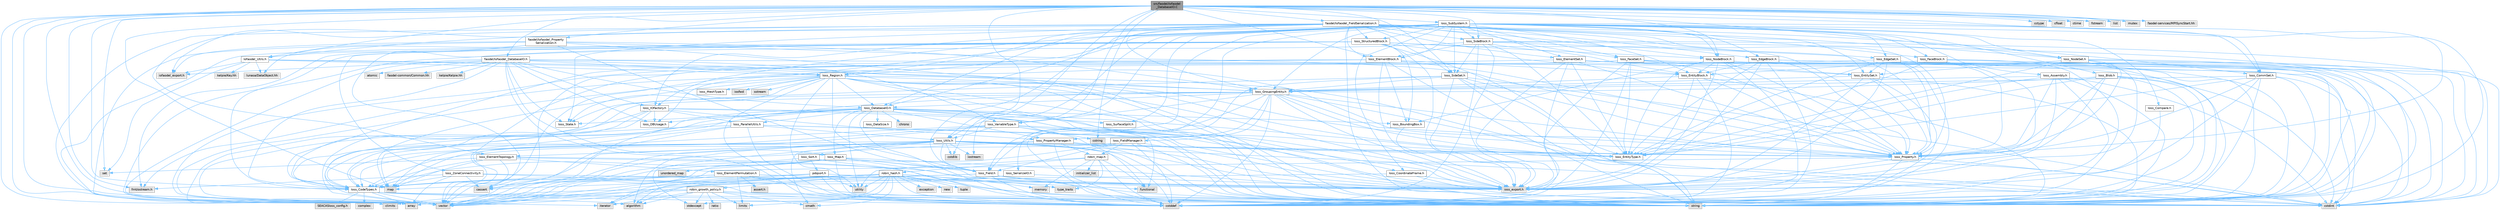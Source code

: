 digraph "src/faodel/Iofaodel_DatabaseIO.C"
{
 // INTERACTIVE_SVG=YES
 // LATEX_PDF_SIZE
  bgcolor="transparent";
  edge [fontname=Helvetica,fontsize=10,labelfontname=Helvetica,labelfontsize=10];
  node [fontname=Helvetica,fontsize=10,shape=box,height=0.2,width=0.4];
  Node1 [id="Node000001",label="src/faodel/Iofaodel\l_DatabaseIO.C",height=0.2,width=0.4,color="gray40", fillcolor="grey60", style="filled", fontcolor="black",tooltip=" "];
  Node1 -> Node2 [id="edge1_Node000001_Node000002",color="steelblue1",style="solid",tooltip=" "];
  Node2 [id="Node000002",label="faodel/Iofaodel_DatabaseIO.h",height=0.2,width=0.4,color="grey40", fillcolor="white", style="filled",URL="$Iofaodel__DatabaseIO_8h.html",tooltip=" "];
  Node2 -> Node3 [id="edge2_Node000002_Node000003",color="steelblue1",style="solid",tooltip=" "];
  Node3 [id="Node000003",label="iofaodel_export.h",height=0.2,width=0.4,color="grey60", fillcolor="#E0E0E0", style="filled",tooltip=" "];
  Node2 -> Node4 [id="edge3_Node000002_Node000004",color="steelblue1",style="solid",tooltip=" "];
  Node4 [id="Node000004",label="Ioss_CodeTypes.h",height=0.2,width=0.4,color="grey40", fillcolor="white", style="filled",URL="$Ioss__CodeTypes_8h.html",tooltip=" "];
  Node4 -> Node5 [id="edge4_Node000004_Node000005",color="steelblue1",style="solid",tooltip=" "];
  Node5 [id="Node000005",label="array",height=0.2,width=0.4,color="grey60", fillcolor="#E0E0E0", style="filled",tooltip=" "];
  Node4 -> Node6 [id="edge5_Node000004_Node000006",color="steelblue1",style="solid",tooltip=" "];
  Node6 [id="Node000006",label="cstddef",height=0.2,width=0.4,color="grey60", fillcolor="#E0E0E0", style="filled",tooltip=" "];
  Node4 -> Node7 [id="edge6_Node000004_Node000007",color="steelblue1",style="solid",tooltip=" "];
  Node7 [id="Node000007",label="cstdint",height=0.2,width=0.4,color="grey60", fillcolor="#E0E0E0", style="filled",tooltip=" "];
  Node4 -> Node8 [id="edge7_Node000004_Node000008",color="steelblue1",style="solid",tooltip=" "];
  Node8 [id="Node000008",label="string",height=0.2,width=0.4,color="grey60", fillcolor="#E0E0E0", style="filled",tooltip=" "];
  Node4 -> Node9 [id="edge8_Node000004_Node000009",color="steelblue1",style="solid",tooltip=" "];
  Node9 [id="Node000009",label="vector",height=0.2,width=0.4,color="grey60", fillcolor="#E0E0E0", style="filled",tooltip=" "];
  Node4 -> Node10 [id="edge9_Node000004_Node000010",color="steelblue1",style="solid",tooltip=" "];
  Node10 [id="Node000010",label="SEACASIoss_config.h",height=0.2,width=0.4,color="grey60", fillcolor="#E0E0E0", style="filled",tooltip=" "];
  Node4 -> Node11 [id="edge10_Node000004_Node000011",color="steelblue1",style="solid",tooltip=" "];
  Node11 [id="Node000011",label="complex",height=0.2,width=0.4,color="grey60", fillcolor="#E0E0E0", style="filled",tooltip=" "];
  Node2 -> Node12 [id="edge11_Node000002_Node000012",color="steelblue1",style="solid",tooltip=" "];
  Node12 [id="Node000012",label="Ioss_DBUsage.h",height=0.2,width=0.4,color="grey40", fillcolor="white", style="filled",URL="$Ioss__DBUsage_8h.html",tooltip=" "];
  Node2 -> Node13 [id="edge12_Node000002_Node000013",color="steelblue1",style="solid",tooltip=" "];
  Node13 [id="Node000013",label="Ioss_DatabaseIO.h",height=0.2,width=0.4,color="grey40", fillcolor="white", style="filled",URL="$Ioss__DatabaseIO_8h.html",tooltip=" "];
  Node13 -> Node14 [id="edge13_Node000013_Node000014",color="steelblue1",style="solid",tooltip=" "];
  Node14 [id="Node000014",label="ioss_export.h",height=0.2,width=0.4,color="grey60", fillcolor="#E0E0E0", style="filled",tooltip=" "];
  Node13 -> Node15 [id="edge14_Node000013_Node000015",color="steelblue1",style="solid",tooltip=" "];
  Node15 [id="Node000015",label="Ioss_BoundingBox.h",height=0.2,width=0.4,color="grey40", fillcolor="white", style="filled",URL="$Ioss__BoundingBox_8h.html",tooltip=" "];
  Node15 -> Node14 [id="edge15_Node000015_Node000014",color="steelblue1",style="solid",tooltip=" "];
  Node13 -> Node4 [id="edge16_Node000013_Node000004",color="steelblue1",style="solid",tooltip=" "];
  Node13 -> Node12 [id="edge17_Node000013_Node000012",color="steelblue1",style="solid",tooltip=" "];
  Node13 -> Node16 [id="edge18_Node000013_Node000016",color="steelblue1",style="solid",tooltip=" "];
  Node16 [id="Node000016",label="Ioss_DataSize.h",height=0.2,width=0.4,color="grey40", fillcolor="white", style="filled",URL="$Ioss__DataSize_8h.html",tooltip=" "];
  Node13 -> Node17 [id="edge19_Node000013_Node000017",color="steelblue1",style="solid",tooltip=" "];
  Node17 [id="Node000017",label="Ioss_EntityType.h",height=0.2,width=0.4,color="grey40", fillcolor="white", style="filled",URL="$Ioss__EntityType_8h.html",tooltip=" "];
  Node13 -> Node18 [id="edge20_Node000013_Node000018",color="steelblue1",style="solid",tooltip=" "];
  Node18 [id="Node000018",label="Ioss_Map.h",height=0.2,width=0.4,color="grey40", fillcolor="white", style="filled",URL="$Ioss__Map_8h.html",tooltip=" "];
  Node18 -> Node14 [id="edge21_Node000018_Node000014",color="steelblue1",style="solid",tooltip=" "];
  Node18 -> Node4 [id="edge22_Node000018_Node000004",color="steelblue1",style="solid",tooltip=" "];
  Node18 -> Node19 [id="edge23_Node000018_Node000019",color="steelblue1",style="solid",tooltip=" "];
  Node19 [id="Node000019",label="Ioss_Field.h",height=0.2,width=0.4,color="grey40", fillcolor="white", style="filled",URL="$Ioss__Field_8h.html",tooltip=" "];
  Node19 -> Node14 [id="edge24_Node000019_Node000014",color="steelblue1",style="solid",tooltip=" "];
  Node19 -> Node4 [id="edge25_Node000019_Node000004",color="steelblue1",style="solid",tooltip=" "];
  Node19 -> Node6 [id="edge26_Node000019_Node000006",color="steelblue1",style="solid",tooltip=" "];
  Node19 -> Node8 [id="edge27_Node000019_Node000008",color="steelblue1",style="solid",tooltip=" "];
  Node19 -> Node9 [id="edge28_Node000019_Node000009",color="steelblue1",style="solid",tooltip=" "];
  Node18 -> Node6 [id="edge29_Node000018_Node000006",color="steelblue1",style="solid",tooltip=" "];
  Node18 -> Node7 [id="edge30_Node000018_Node000007",color="steelblue1",style="solid",tooltip=" "];
  Node18 -> Node8 [id="edge31_Node000018_Node000008",color="steelblue1",style="solid",tooltip=" "];
  Node18 -> Node9 [id="edge32_Node000018_Node000009",color="steelblue1",style="solid",tooltip=" "];
  Node18 -> Node20 [id="edge33_Node000018_Node000020",color="steelblue1",style="solid",tooltip=" "];
  Node20 [id="Node000020",label="unordered_map",height=0.2,width=0.4,color="grey60", fillcolor="#E0E0E0", style="filled",tooltip=" "];
  Node13 -> Node21 [id="edge34_Node000013_Node000021",color="steelblue1",style="solid",tooltip=" "];
  Node21 [id="Node000021",label="Ioss_ParallelUtils.h",height=0.2,width=0.4,color="grey40", fillcolor="white", style="filled",URL="$Ioss__ParallelUtils_8h.html",tooltip=" "];
  Node21 -> Node14 [id="edge35_Node000021_Node000014",color="steelblue1",style="solid",tooltip=" "];
  Node21 -> Node4 [id="edge36_Node000021_Node000004",color="steelblue1",style="solid",tooltip=" "];
  Node21 -> Node22 [id="edge37_Node000021_Node000022",color="steelblue1",style="solid",tooltip=" "];
  Node22 [id="Node000022",label="Ioss_Utils.h",height=0.2,width=0.4,color="grey40", fillcolor="white", style="filled",URL="$Ioss__Utils_8h.html",tooltip=" "];
  Node22 -> Node14 [id="edge38_Node000022_Node000014",color="steelblue1",style="solid",tooltip=" "];
  Node22 -> Node4 [id="edge39_Node000022_Node000004",color="steelblue1",style="solid",tooltip=" "];
  Node22 -> Node23 [id="edge40_Node000022_Node000023",color="steelblue1",style="solid",tooltip=" "];
  Node23 [id="Node000023",label="Ioss_ElementTopology.h",height=0.2,width=0.4,color="grey40", fillcolor="white", style="filled",URL="$Ioss__ElementTopology_8h.html",tooltip=" "];
  Node23 -> Node14 [id="edge41_Node000023_Node000014",color="steelblue1",style="solid",tooltip=" "];
  Node23 -> Node4 [id="edge42_Node000023_Node000004",color="steelblue1",style="solid",tooltip=" "];
  Node23 -> Node24 [id="edge43_Node000023_Node000024",color="steelblue1",style="solid",tooltip=" "];
  Node24 [id="Node000024",label="Ioss_ElementPermutation.h",height=0.2,width=0.4,color="grey40", fillcolor="white", style="filled",URL="$Ioss__ElementPermutation_8h.html",tooltip=" "];
  Node24 -> Node14 [id="edge44_Node000024_Node000014",color="steelblue1",style="solid",tooltip=" "];
  Node24 -> Node4 [id="edge45_Node000024_Node000004",color="steelblue1",style="solid",tooltip=" "];
  Node24 -> Node25 [id="edge46_Node000024_Node000025",color="steelblue1",style="solid",tooltip=" "];
  Node25 [id="Node000025",label="assert.h",height=0.2,width=0.4,color="grey60", fillcolor="#E0E0E0", style="filled",tooltip=" "];
  Node24 -> Node26 [id="edge47_Node000024_Node000026",color="steelblue1",style="solid",tooltip=" "];
  Node26 [id="Node000026",label="limits",height=0.2,width=0.4,color="grey60", fillcolor="#E0E0E0", style="filled",tooltip=" "];
  Node24 -> Node27 [id="edge48_Node000024_Node000027",color="steelblue1",style="solid",tooltip=" "];
  Node27 [id="Node000027",label="map",height=0.2,width=0.4,color="grey60", fillcolor="#E0E0E0", style="filled",tooltip=" "];
  Node24 -> Node8 [id="edge49_Node000024_Node000008",color="steelblue1",style="solid",tooltip=" "];
  Node24 -> Node9 [id="edge50_Node000024_Node000009",color="steelblue1",style="solid",tooltip=" "];
  Node23 -> Node27 [id="edge51_Node000023_Node000027",color="steelblue1",style="solid",tooltip=" "];
  Node23 -> Node28 [id="edge52_Node000023_Node000028",color="steelblue1",style="solid",tooltip=" "];
  Node28 [id="Node000028",label="set",height=0.2,width=0.4,color="grey60", fillcolor="#E0E0E0", style="filled",tooltip=" "];
  Node23 -> Node8 [id="edge53_Node000023_Node000008",color="steelblue1",style="solid",tooltip=" "];
  Node23 -> Node9 [id="edge54_Node000023_Node000009",color="steelblue1",style="solid",tooltip=" "];
  Node22 -> Node17 [id="edge55_Node000022_Node000017",color="steelblue1",style="solid",tooltip=" "];
  Node22 -> Node19 [id="edge56_Node000022_Node000019",color="steelblue1",style="solid",tooltip=" "];
  Node22 -> Node29 [id="edge57_Node000022_Node000029",color="steelblue1",style="solid",tooltip=" "];
  Node29 [id="Node000029",label="Ioss_Property.h",height=0.2,width=0.4,color="grey40", fillcolor="white", style="filled",URL="$Ioss__Property_8h.html",tooltip=" "];
  Node29 -> Node14 [id="edge58_Node000029_Node000014",color="steelblue1",style="solid",tooltip=" "];
  Node29 -> Node7 [id="edge59_Node000029_Node000007",color="steelblue1",style="solid",tooltip=" "];
  Node29 -> Node8 [id="edge60_Node000029_Node000008",color="steelblue1",style="solid",tooltip=" "];
  Node29 -> Node9 [id="edge61_Node000029_Node000009",color="steelblue1",style="solid",tooltip=" "];
  Node22 -> Node30 [id="edge62_Node000022_Node000030",color="steelblue1",style="solid",tooltip=" "];
  Node30 [id="Node000030",label="Ioss_Sort.h",height=0.2,width=0.4,color="grey40", fillcolor="white", style="filled",URL="$Ioss__Sort_8h.html",tooltip=" "];
  Node30 -> Node31 [id="edge63_Node000030_Node000031",color="steelblue1",style="solid",tooltip=" "];
  Node31 [id="Node000031",label="pdqsort.h",height=0.2,width=0.4,color="grey40", fillcolor="white", style="filled",URL="$pdqsort_8h.html",tooltip=" "];
  Node31 -> Node32 [id="edge64_Node000031_Node000032",color="steelblue1",style="solid",tooltip=" "];
  Node32 [id="Node000032",label="algorithm",height=0.2,width=0.4,color="grey60", fillcolor="#E0E0E0", style="filled",tooltip=" "];
  Node31 -> Node6 [id="edge65_Node000031_Node000006",color="steelblue1",style="solid",tooltip=" "];
  Node31 -> Node33 [id="edge66_Node000031_Node000033",color="steelblue1",style="solid",tooltip=" "];
  Node33 [id="Node000033",label="functional",height=0.2,width=0.4,color="grey60", fillcolor="#E0E0E0", style="filled",tooltip=" "];
  Node31 -> Node34 [id="edge67_Node000031_Node000034",color="steelblue1",style="solid",tooltip=" "];
  Node34 [id="Node000034",label="iterator",height=0.2,width=0.4,color="grey60", fillcolor="#E0E0E0", style="filled",tooltip=" "];
  Node31 -> Node35 [id="edge68_Node000031_Node000035",color="steelblue1",style="solid",tooltip=" "];
  Node35 [id="Node000035",label="utility",height=0.2,width=0.4,color="grey60", fillcolor="#E0E0E0", style="filled",tooltip=" "];
  Node30 -> Node6 [id="edge69_Node000030_Node000006",color="steelblue1",style="solid",tooltip=" "];
  Node30 -> Node9 [id="edge70_Node000030_Node000009",color="steelblue1",style="solid",tooltip=" "];
  Node22 -> Node32 [id="edge71_Node000022_Node000032",color="steelblue1",style="solid",tooltip=" "];
  Node22 -> Node36 [id="edge72_Node000022_Node000036",color="steelblue1",style="solid",tooltip=" "];
  Node36 [id="Node000036",label="cassert",height=0.2,width=0.4,color="grey60", fillcolor="#E0E0E0", style="filled",tooltip=" "];
  Node22 -> Node37 [id="edge73_Node000022_Node000037",color="steelblue1",style="solid",tooltip=" "];
  Node37 [id="Node000037",label="cmath",height=0.2,width=0.4,color="grey60", fillcolor="#E0E0E0", style="filled",tooltip=" "];
  Node22 -> Node6 [id="edge74_Node000022_Node000006",color="steelblue1",style="solid",tooltip=" "];
  Node22 -> Node7 [id="edge75_Node000022_Node000007",color="steelblue1",style="solid",tooltip=" "];
  Node22 -> Node38 [id="edge76_Node000022_Node000038",color="steelblue1",style="solid",tooltip=" "];
  Node38 [id="Node000038",label="cstdlib",height=0.2,width=0.4,color="grey60", fillcolor="#E0E0E0", style="filled",tooltip=" "];
  Node22 -> Node39 [id="edge77_Node000022_Node000039",color="steelblue1",style="solid",tooltip=" "];
  Node39 [id="Node000039",label="iostream",height=0.2,width=0.4,color="grey60", fillcolor="#E0E0E0", style="filled",tooltip=" "];
  Node22 -> Node40 [id="edge78_Node000022_Node000040",color="steelblue1",style="solid",tooltip=" "];
  Node40 [id="Node000040",label="stdexcept",height=0.2,width=0.4,color="grey60", fillcolor="#E0E0E0", style="filled",tooltip=" "];
  Node22 -> Node8 [id="edge79_Node000022_Node000008",color="steelblue1",style="solid",tooltip=" "];
  Node22 -> Node9 [id="edge80_Node000022_Node000009",color="steelblue1",style="solid",tooltip=" "];
  Node21 -> Node36 [id="edge81_Node000021_Node000036",color="steelblue1",style="solid",tooltip=" "];
  Node21 -> Node6 [id="edge82_Node000021_Node000006",color="steelblue1",style="solid",tooltip=" "];
  Node21 -> Node8 [id="edge83_Node000021_Node000008",color="steelblue1",style="solid",tooltip=" "];
  Node21 -> Node9 [id="edge84_Node000021_Node000009",color="steelblue1",style="solid",tooltip=" "];
  Node13 -> Node41 [id="edge85_Node000013_Node000041",color="steelblue1",style="solid",tooltip=" "];
  Node41 [id="Node000041",label="Ioss_PropertyManager.h",height=0.2,width=0.4,color="grey40", fillcolor="white", style="filled",URL="$Ioss__PropertyManager_8h.html",tooltip=" "];
  Node41 -> Node14 [id="edge86_Node000041_Node000014",color="steelblue1",style="solid",tooltip=" "];
  Node41 -> Node4 [id="edge87_Node000041_Node000004",color="steelblue1",style="solid",tooltip=" "];
  Node41 -> Node29 [id="edge88_Node000041_Node000029",color="steelblue1",style="solid",tooltip=" "];
  Node41 -> Node6 [id="edge89_Node000041_Node000006",color="steelblue1",style="solid",tooltip=" "];
  Node41 -> Node8 [id="edge90_Node000041_Node000008",color="steelblue1",style="solid",tooltip=" "];
  Node41 -> Node9 [id="edge91_Node000041_Node000009",color="steelblue1",style="solid",tooltip=" "];
  Node41 -> Node42 [id="edge92_Node000041_Node000042",color="steelblue1",style="solid",tooltip=" "];
  Node42 [id="Node000042",label="robin_map.h",height=0.2,width=0.4,color="grey40", fillcolor="white", style="filled",URL="$robin__map_8h.html",tooltip=" "];
  Node42 -> Node6 [id="edge93_Node000042_Node000006",color="steelblue1",style="solid",tooltip=" "];
  Node42 -> Node33 [id="edge94_Node000042_Node000033",color="steelblue1",style="solid",tooltip=" "];
  Node42 -> Node43 [id="edge95_Node000042_Node000043",color="steelblue1",style="solid",tooltip=" "];
  Node43 [id="Node000043",label="initializer_list",height=0.2,width=0.4,color="grey60", fillcolor="#E0E0E0", style="filled",tooltip=" "];
  Node42 -> Node44 [id="edge96_Node000042_Node000044",color="steelblue1",style="solid",tooltip=" "];
  Node44 [id="Node000044",label="memory",height=0.2,width=0.4,color="grey60", fillcolor="#E0E0E0", style="filled",tooltip=" "];
  Node42 -> Node45 [id="edge97_Node000042_Node000045",color="steelblue1",style="solid",tooltip=" "];
  Node45 [id="Node000045",label="type_traits",height=0.2,width=0.4,color="grey60", fillcolor="#E0E0E0", style="filled",tooltip=" "];
  Node42 -> Node35 [id="edge98_Node000042_Node000035",color="steelblue1",style="solid",tooltip=" "];
  Node42 -> Node46 [id="edge99_Node000042_Node000046",color="steelblue1",style="solid",tooltip=" "];
  Node46 [id="Node000046",label="robin_hash.h",height=0.2,width=0.4,color="grey40", fillcolor="white", style="filled",URL="$robin__hash_8h.html",tooltip=" "];
  Node46 -> Node32 [id="edge100_Node000046_Node000032",color="steelblue1",style="solid",tooltip=" "];
  Node46 -> Node36 [id="edge101_Node000046_Node000036",color="steelblue1",style="solid",tooltip=" "];
  Node46 -> Node37 [id="edge102_Node000046_Node000037",color="steelblue1",style="solid",tooltip=" "];
  Node46 -> Node6 [id="edge103_Node000046_Node000006",color="steelblue1",style="solid",tooltip=" "];
  Node46 -> Node7 [id="edge104_Node000046_Node000007",color="steelblue1",style="solid",tooltip=" "];
  Node46 -> Node47 [id="edge105_Node000046_Node000047",color="steelblue1",style="solid",tooltip=" "];
  Node47 [id="Node000047",label="exception",height=0.2,width=0.4,color="grey60", fillcolor="#E0E0E0", style="filled",tooltip=" "];
  Node46 -> Node34 [id="edge106_Node000046_Node000034",color="steelblue1",style="solid",tooltip=" "];
  Node46 -> Node26 [id="edge107_Node000046_Node000026",color="steelblue1",style="solid",tooltip=" "];
  Node46 -> Node44 [id="edge108_Node000046_Node000044",color="steelblue1",style="solid",tooltip=" "];
  Node46 -> Node48 [id="edge109_Node000046_Node000048",color="steelblue1",style="solid",tooltip=" "];
  Node48 [id="Node000048",label="new",height=0.2,width=0.4,color="grey60", fillcolor="#E0E0E0", style="filled",tooltip=" "];
  Node46 -> Node40 [id="edge110_Node000046_Node000040",color="steelblue1",style="solid",tooltip=" "];
  Node46 -> Node49 [id="edge111_Node000046_Node000049",color="steelblue1",style="solid",tooltip=" "];
  Node49 [id="Node000049",label="tuple",height=0.2,width=0.4,color="grey60", fillcolor="#E0E0E0", style="filled",tooltip=" "];
  Node46 -> Node45 [id="edge112_Node000046_Node000045",color="steelblue1",style="solid",tooltip=" "];
  Node46 -> Node35 [id="edge113_Node000046_Node000035",color="steelblue1",style="solid",tooltip=" "];
  Node46 -> Node9 [id="edge114_Node000046_Node000009",color="steelblue1",style="solid",tooltip=" "];
  Node46 -> Node50 [id="edge115_Node000046_Node000050",color="steelblue1",style="solid",tooltip=" "];
  Node50 [id="Node000050",label="robin_growth_policy.h",height=0.2,width=0.4,color="grey40", fillcolor="white", style="filled",URL="$robin__growth__policy_8h.html",tooltip=" "];
  Node50 -> Node32 [id="edge116_Node000050_Node000032",color="steelblue1",style="solid",tooltip=" "];
  Node50 -> Node5 [id="edge117_Node000050_Node000005",color="steelblue1",style="solid",tooltip=" "];
  Node50 -> Node51 [id="edge118_Node000050_Node000051",color="steelblue1",style="solid",tooltip=" "];
  Node51 [id="Node000051",label="climits",height=0.2,width=0.4,color="grey60", fillcolor="#E0E0E0", style="filled",tooltip=" "];
  Node50 -> Node37 [id="edge119_Node000050_Node000037",color="steelblue1",style="solid",tooltip=" "];
  Node50 -> Node6 [id="edge120_Node000050_Node000006",color="steelblue1",style="solid",tooltip=" "];
  Node50 -> Node7 [id="edge121_Node000050_Node000007",color="steelblue1",style="solid",tooltip=" "];
  Node50 -> Node34 [id="edge122_Node000050_Node000034",color="steelblue1",style="solid",tooltip=" "];
  Node50 -> Node26 [id="edge123_Node000050_Node000026",color="steelblue1",style="solid",tooltip=" "];
  Node50 -> Node52 [id="edge124_Node000050_Node000052",color="steelblue1",style="solid",tooltip=" "];
  Node52 [id="Node000052",label="ratio",height=0.2,width=0.4,color="grey60", fillcolor="#E0E0E0", style="filled",tooltip=" "];
  Node50 -> Node40 [id="edge125_Node000050_Node000040",color="steelblue1",style="solid",tooltip=" "];
  Node13 -> Node53 [id="edge126_Node000013_Node000053",color="steelblue1",style="solid",tooltip=" "];
  Node53 [id="Node000053",label="Ioss_State.h",height=0.2,width=0.4,color="grey40", fillcolor="white", style="filled",URL="$Ioss__State_8h.html",tooltip=" "];
  Node13 -> Node54 [id="edge127_Node000013_Node000054",color="steelblue1",style="solid",tooltip=" "];
  Node54 [id="Node000054",label="Ioss_SurfaceSplit.h",height=0.2,width=0.4,color="grey40", fillcolor="white", style="filled",URL="$Ioss__SurfaceSplit_8h.html",tooltip=" "];
  Node13 -> Node55 [id="edge128_Node000013_Node000055",color="steelblue1",style="solid",tooltip=" "];
  Node55 [id="Node000055",label="chrono",height=0.2,width=0.4,color="grey60", fillcolor="#E0E0E0", style="filled",tooltip=" "];
  Node13 -> Node6 [id="edge129_Node000013_Node000006",color="steelblue1",style="solid",tooltip=" "];
  Node13 -> Node7 [id="edge130_Node000013_Node000007",color="steelblue1",style="solid",tooltip=" "];
  Node13 -> Node27 [id="edge131_Node000013_Node000027",color="steelblue1",style="solid",tooltip=" "];
  Node13 -> Node8 [id="edge132_Node000013_Node000008",color="steelblue1",style="solid",tooltip=" "];
  Node13 -> Node35 [id="edge133_Node000013_Node000035",color="steelblue1",style="solid",tooltip=" "];
  Node13 -> Node9 [id="edge134_Node000013_Node000009",color="steelblue1",style="solid",tooltip=" "];
  Node2 -> Node56 [id="edge135_Node000002_Node000056",color="steelblue1",style="solid",tooltip=" "];
  Node56 [id="Node000056",label="Ioss_IOFactory.h",height=0.2,width=0.4,color="grey40", fillcolor="white", style="filled",URL="$Ioss__IOFactory_8h.html",tooltip=" "];
  Node56 -> Node14 [id="edge136_Node000056_Node000014",color="steelblue1",style="solid",tooltip=" "];
  Node56 -> Node4 [id="edge137_Node000056_Node000004",color="steelblue1",style="solid",tooltip=" "];
  Node56 -> Node8 [id="edge138_Node000056_Node000008",color="steelblue1",style="solid",tooltip=" "];
  Node56 -> Node12 [id="edge139_Node000056_Node000012",color="steelblue1",style="solid",tooltip=" "];
  Node56 -> Node21 [id="edge140_Node000056_Node000021",color="steelblue1",style="solid",tooltip=" "];
  Node56 -> Node41 [id="edge141_Node000056_Node000041",color="steelblue1",style="solid",tooltip=" "];
  Node56 -> Node27 [id="edge142_Node000056_Node000027",color="steelblue1",style="solid",tooltip=" "];
  Node56 -> Node9 [id="edge143_Node000056_Node000009",color="steelblue1",style="solid",tooltip=" "];
  Node2 -> Node18 [id="edge144_Node000002_Node000018",color="steelblue1",style="solid",tooltip=" "];
  Node2 -> Node57 [id="edge145_Node000002_Node000057",color="steelblue1",style="solid",tooltip=" "];
  Node57 [id="Node000057",label="Ioss_Region.h",height=0.2,width=0.4,color="grey40", fillcolor="white", style="filled",URL="$Ioss__Region_8h.html",tooltip=" "];
  Node57 -> Node14 [id="edge146_Node000057_Node000014",color="steelblue1",style="solid",tooltip=" "];
  Node57 -> Node58 [id="edge147_Node000057_Node000058",color="steelblue1",style="solid",tooltip=" "];
  Node58 [id="Node000058",label="Ioss_CoordinateFrame.h",height=0.2,width=0.4,color="grey40", fillcolor="white", style="filled",URL="$Ioss__CoordinateFrame_8h.html",tooltip=" "];
  Node58 -> Node14 [id="edge148_Node000058_Node000014",color="steelblue1",style="solid",tooltip=" "];
  Node58 -> Node7 [id="edge149_Node000058_Node000007",color="steelblue1",style="solid",tooltip=" "];
  Node58 -> Node9 [id="edge150_Node000058_Node000009",color="steelblue1",style="solid",tooltip=" "];
  Node57 -> Node13 [id="edge151_Node000057_Node000013",color="steelblue1",style="solid",tooltip=" "];
  Node57 -> Node17 [id="edge152_Node000057_Node000017",color="steelblue1",style="solid",tooltip=" "];
  Node57 -> Node19 [id="edge153_Node000057_Node000019",color="steelblue1",style="solid",tooltip=" "];
  Node57 -> Node59 [id="edge154_Node000057_Node000059",color="steelblue1",style="solid",tooltip=" "];
  Node59 [id="Node000059",label="Ioss_GroupingEntity.h",height=0.2,width=0.4,color="grey40", fillcolor="white", style="filled",URL="$Ioss__GroupingEntity_8h.html",tooltip=" "];
  Node59 -> Node14 [id="edge155_Node000059_Node000014",color="steelblue1",style="solid",tooltip=" "];
  Node59 -> Node4 [id="edge156_Node000059_Node000004",color="steelblue1",style="solid",tooltip=" "];
  Node59 -> Node13 [id="edge157_Node000059_Node000013",color="steelblue1",style="solid",tooltip=" "];
  Node59 -> Node17 [id="edge158_Node000059_Node000017",color="steelblue1",style="solid",tooltip=" "];
  Node59 -> Node19 [id="edge159_Node000059_Node000019",color="steelblue1",style="solid",tooltip=" "];
  Node59 -> Node60 [id="edge160_Node000059_Node000060",color="steelblue1",style="solid",tooltip=" "];
  Node60 [id="Node000060",label="Ioss_FieldManager.h",height=0.2,width=0.4,color="grey40", fillcolor="white", style="filled",URL="$Ioss__FieldManager_8h.html",tooltip=" "];
  Node60 -> Node14 [id="edge161_Node000060_Node000014",color="steelblue1",style="solid",tooltip=" "];
  Node60 -> Node4 [id="edge162_Node000060_Node000004",color="steelblue1",style="solid",tooltip=" "];
  Node60 -> Node19 [id="edge163_Node000060_Node000019",color="steelblue1",style="solid",tooltip=" "];
  Node60 -> Node6 [id="edge164_Node000060_Node000006",color="steelblue1",style="solid",tooltip=" "];
  Node60 -> Node8 [id="edge165_Node000060_Node000008",color="steelblue1",style="solid",tooltip=" "];
  Node60 -> Node9 [id="edge166_Node000060_Node000009",color="steelblue1",style="solid",tooltip=" "];
  Node60 -> Node42 [id="edge167_Node000060_Node000042",color="steelblue1",style="solid",tooltip=" "];
  Node59 -> Node29 [id="edge168_Node000059_Node000029",color="steelblue1",style="solid",tooltip=" "];
  Node59 -> Node41 [id="edge169_Node000059_Node000041",color="steelblue1",style="solid",tooltip=" "];
  Node59 -> Node53 [id="edge170_Node000059_Node000053",color="steelblue1",style="solid",tooltip=" "];
  Node59 -> Node61 [id="edge171_Node000059_Node000061",color="steelblue1",style="solid",tooltip=" "];
  Node61 [id="Node000061",label="Ioss_VariableType.h",height=0.2,width=0.4,color="grey40", fillcolor="white", style="filled",URL="$Ioss__VariableType_8h.html",tooltip=" "];
  Node61 -> Node14 [id="edge172_Node000061_Node000014",color="steelblue1",style="solid",tooltip=" "];
  Node61 -> Node4 [id="edge173_Node000061_Node000004",color="steelblue1",style="solid",tooltip=" "];
  Node61 -> Node22 [id="edge174_Node000061_Node000022",color="steelblue1",style="solid",tooltip=" "];
  Node61 -> Node62 [id="edge175_Node000061_Node000062",color="steelblue1",style="solid",tooltip=" "];
  Node62 [id="Node000062",label="cstring",height=0.2,width=0.4,color="grey60", fillcolor="#E0E0E0", style="filled",tooltip=" "];
  Node61 -> Node33 [id="edge176_Node000061_Node000033",color="steelblue1",style="solid",tooltip=" "];
  Node61 -> Node27 [id="edge177_Node000061_Node000027",color="steelblue1",style="solid",tooltip=" "];
  Node61 -> Node8 [id="edge178_Node000061_Node000008",color="steelblue1",style="solid",tooltip=" "];
  Node61 -> Node9 [id="edge179_Node000061_Node000009",color="steelblue1",style="solid",tooltip=" "];
  Node59 -> Node6 [id="edge180_Node000059_Node000006",color="steelblue1",style="solid",tooltip=" "];
  Node59 -> Node7 [id="edge181_Node000059_Node000007",color="steelblue1",style="solid",tooltip=" "];
  Node59 -> Node8 [id="edge182_Node000059_Node000008",color="steelblue1",style="solid",tooltip=" "];
  Node59 -> Node9 [id="edge183_Node000059_Node000009",color="steelblue1",style="solid",tooltip=" "];
  Node57 -> Node63 [id="edge184_Node000057_Node000063",color="steelblue1",style="solid",tooltip=" "];
  Node63 [id="Node000063",label="Ioss_MeshType.h",height=0.2,width=0.4,color="grey40", fillcolor="white", style="filled",URL="$Ioss__MeshType_8h.html",tooltip=" "];
  Node57 -> Node29 [id="edge185_Node000057_Node000029",color="steelblue1",style="solid",tooltip=" "];
  Node57 -> Node53 [id="edge186_Node000057_Node000053",color="steelblue1",style="solid",tooltip=" "];
  Node57 -> Node6 [id="edge187_Node000057_Node000006",color="steelblue1",style="solid",tooltip=" "];
  Node57 -> Node7 [id="edge188_Node000057_Node000007",color="steelblue1",style="solid",tooltip=" "];
  Node57 -> Node33 [id="edge189_Node000057_Node000033",color="steelblue1",style="solid",tooltip=" "];
  Node57 -> Node64 [id="edge190_Node000057_Node000064",color="steelblue1",style="solid",tooltip=" "];
  Node64 [id="Node000064",label="iosfwd",height=0.2,width=0.4,color="grey60", fillcolor="#E0E0E0", style="filled",tooltip=" "];
  Node57 -> Node27 [id="edge191_Node000057_Node000027",color="steelblue1",style="solid",tooltip=" "];
  Node57 -> Node8 [id="edge192_Node000057_Node000008",color="steelblue1",style="solid",tooltip=" "];
  Node57 -> Node35 [id="edge193_Node000057_Node000035",color="steelblue1",style="solid",tooltip=" "];
  Node57 -> Node9 [id="edge194_Node000057_Node000009",color="steelblue1",style="solid",tooltip=" "];
  Node57 -> Node65 [id="edge195_Node000057_Node000065",color="steelblue1",style="solid",tooltip=" "];
  Node65 [id="Node000065",label="sstream",height=0.2,width=0.4,color="grey60", fillcolor="#E0E0E0", style="filled",tooltip=" "];
  Node57 -> Node66 [id="edge196_Node000057_Node000066",color="steelblue1",style="solid",tooltip=" "];
  Node66 [id="Node000066",label="fmt/ostream.h",height=0.2,width=0.4,color="grey60", fillcolor="#E0E0E0", style="filled",tooltip=" "];
  Node2 -> Node53 [id="edge197_Node000002_Node000053",color="steelblue1",style="solid",tooltip=" "];
  Node2 -> Node61 [id="edge198_Node000002_Node000061",color="steelblue1",style="solid",tooltip=" "];
  Node2 -> Node67 [id="edge199_Node000002_Node000067",color="steelblue1",style="solid",tooltip=" "];
  Node67 [id="Node000067",label="atomic",height=0.2,width=0.4,color="grey60", fillcolor="#E0E0E0", style="filled",tooltip=" "];
  Node2 -> Node6 [id="edge200_Node000002_Node000006",color="steelblue1",style="solid",tooltip=" "];
  Node2 -> Node7 [id="edge201_Node000002_Node000007",color="steelblue1",style="solid",tooltip=" "];
  Node2 -> Node8 [id="edge202_Node000002_Node000008",color="steelblue1",style="solid",tooltip=" "];
  Node2 -> Node9 [id="edge203_Node000002_Node000009",color="steelblue1",style="solid",tooltip=" "];
  Node2 -> Node68 [id="edge204_Node000002_Node000068",color="steelblue1",style="solid",tooltip=" "];
  Node68 [id="Node000068",label="faodel-common/Common.hh",height=0.2,width=0.4,color="grey60", fillcolor="#E0E0E0", style="filled",tooltip=" "];
  Node2 -> Node69 [id="edge205_Node000002_Node000069",color="steelblue1",style="solid",tooltip=" "];
  Node69 [id="Node000069",label="kelpie/Kelpie.hh",height=0.2,width=0.4,color="grey60", fillcolor="#E0E0E0", style="filled",tooltip=" "];
  Node1 -> Node70 [id="edge206_Node000001_Node000070",color="steelblue1",style="solid",tooltip=" "];
  Node70 [id="Node000070",label="faodel/Iofaodel_FieldSerialization.h",height=0.2,width=0.4,color="grey40", fillcolor="white", style="filled",URL="$Iofaodel__FieldSerialization_8h.html",tooltip=" "];
  Node70 -> Node3 [id="edge207_Node000070_Node000003",color="steelblue1",style="solid",tooltip=" "];
  Node70 -> Node71 [id="edge208_Node000070_Node000071",color="steelblue1",style="solid",tooltip=" "];
  Node71 [id="Node000071",label="Iofaodel_Utils.h",height=0.2,width=0.4,color="grey40", fillcolor="white", style="filled",URL="$Iofaodel__Utils_8h.html",tooltip=" "];
  Node71 -> Node3 [id="edge209_Node000071_Node000003",color="steelblue1",style="solid",tooltip=" "];
  Node71 -> Node59 [id="edge210_Node000071_Node000059",color="steelblue1",style="solid",tooltip=" "];
  Node71 -> Node29 [id="edge211_Node000071_Node000029",color="steelblue1",style="solid",tooltip=" "];
  Node71 -> Node57 [id="edge212_Node000071_Node000057",color="steelblue1",style="solid",tooltip=" "];
  Node71 -> Node72 [id="edge213_Node000071_Node000072",color="steelblue1",style="solid",tooltip=" "];
  Node72 [id="Node000072",label="kelpie/Key.hh",height=0.2,width=0.4,color="grey60", fillcolor="#E0E0E0", style="filled",tooltip=" "];
  Node71 -> Node73 [id="edge214_Node000071_Node000073",color="steelblue1",style="solid",tooltip=" "];
  Node73 [id="Node000073",label="lunasa/DataObject.hh",height=0.2,width=0.4,color="grey60", fillcolor="#E0E0E0", style="filled",tooltip=" "];
  Node71 -> Node28 [id="edge215_Node000071_Node000028",color="steelblue1",style="solid",tooltip=" "];
  Node70 -> Node74 [id="edge216_Node000070_Node000074",color="steelblue1",style="solid",tooltip=" "];
  Node74 [id="Node000074",label="Ioss_CommSet.h",height=0.2,width=0.4,color="grey40", fillcolor="white", style="filled",URL="$Ioss__CommSet_8h.html",tooltip=" "];
  Node74 -> Node14 [id="edge217_Node000074_Node000014",color="steelblue1",style="solid",tooltip=" "];
  Node74 -> Node17 [id="edge218_Node000074_Node000017",color="steelblue1",style="solid",tooltip=" "];
  Node74 -> Node59 [id="edge219_Node000074_Node000059",color="steelblue1",style="solid",tooltip=" "];
  Node74 -> Node29 [id="edge220_Node000074_Node000029",color="steelblue1",style="solid",tooltip=" "];
  Node74 -> Node6 [id="edge221_Node000074_Node000006",color="steelblue1",style="solid",tooltip=" "];
  Node74 -> Node7 [id="edge222_Node000074_Node000007",color="steelblue1",style="solid",tooltip=" "];
  Node74 -> Node8 [id="edge223_Node000074_Node000008",color="steelblue1",style="solid",tooltip=" "];
  Node70 -> Node13 [id="edge224_Node000070_Node000013",color="steelblue1",style="solid",tooltip=" "];
  Node70 -> Node75 [id="edge225_Node000070_Node000075",color="steelblue1",style="solid",tooltip=" "];
  Node75 [id="Node000075",label="Ioss_EdgeBlock.h",height=0.2,width=0.4,color="grey40", fillcolor="white", style="filled",URL="$Ioss__EdgeBlock_8h.html",tooltip=" "];
  Node75 -> Node14 [id="edge226_Node000075_Node000014",color="steelblue1",style="solid",tooltip=" "];
  Node75 -> Node17 [id="edge227_Node000075_Node000017",color="steelblue1",style="solid",tooltip=" "];
  Node75 -> Node76 [id="edge228_Node000075_Node000076",color="steelblue1",style="solid",tooltip=" "];
  Node76 [id="Node000076",label="Ioss_EntityBlock.h",height=0.2,width=0.4,color="grey40", fillcolor="white", style="filled",URL="$Ioss__EntityBlock_8h.html",tooltip=" "];
  Node76 -> Node14 [id="edge229_Node000076_Node000014",color="steelblue1",style="solid",tooltip=" "];
  Node76 -> Node59 [id="edge230_Node000076_Node000059",color="steelblue1",style="solid",tooltip=" "];
  Node76 -> Node29 [id="edge231_Node000076_Node000029",color="steelblue1",style="solid",tooltip=" "];
  Node76 -> Node6 [id="edge232_Node000076_Node000006",color="steelblue1",style="solid",tooltip=" "];
  Node76 -> Node8 [id="edge233_Node000076_Node000008",color="steelblue1",style="solid",tooltip=" "];
  Node75 -> Node29 [id="edge234_Node000075_Node000029",color="steelblue1",style="solid",tooltip=" "];
  Node75 -> Node6 [id="edge235_Node000075_Node000006",color="steelblue1",style="solid",tooltip=" "];
  Node75 -> Node7 [id="edge236_Node000075_Node000007",color="steelblue1",style="solid",tooltip=" "];
  Node75 -> Node8 [id="edge237_Node000075_Node000008",color="steelblue1",style="solid",tooltip=" "];
  Node70 -> Node77 [id="edge238_Node000070_Node000077",color="steelblue1",style="solid",tooltip=" "];
  Node77 [id="Node000077",label="Ioss_EdgeSet.h",height=0.2,width=0.4,color="grey40", fillcolor="white", style="filled",URL="$Ioss__EdgeSet_8h.html",tooltip=" "];
  Node77 -> Node14 [id="edge239_Node000077_Node000014",color="steelblue1",style="solid",tooltip=" "];
  Node77 -> Node17 [id="edge240_Node000077_Node000017",color="steelblue1",style="solid",tooltip=" "];
  Node77 -> Node29 [id="edge241_Node000077_Node000029",color="steelblue1",style="solid",tooltip=" "];
  Node77 -> Node78 [id="edge242_Node000077_Node000078",color="steelblue1",style="solid",tooltip=" "];
  Node78 [id="Node000078",label="Ioss_EntitySet.h",height=0.2,width=0.4,color="grey40", fillcolor="white", style="filled",URL="$Ioss__EntitySet_8h.html",tooltip=" "];
  Node78 -> Node14 [id="edge243_Node000078_Node000014",color="steelblue1",style="solid",tooltip=" "];
  Node78 -> Node59 [id="edge244_Node000078_Node000059",color="steelblue1",style="solid",tooltip=" "];
  Node78 -> Node29 [id="edge245_Node000078_Node000029",color="steelblue1",style="solid",tooltip=" "];
  Node78 -> Node6 [id="edge246_Node000078_Node000006",color="steelblue1",style="solid",tooltip=" "];
  Node78 -> Node8 [id="edge247_Node000078_Node000008",color="steelblue1",style="solid",tooltip=" "];
  Node77 -> Node6 [id="edge248_Node000077_Node000006",color="steelblue1",style="solid",tooltip=" "];
  Node77 -> Node7 [id="edge249_Node000077_Node000007",color="steelblue1",style="solid",tooltip=" "];
  Node77 -> Node8 [id="edge250_Node000077_Node000008",color="steelblue1",style="solid",tooltip=" "];
  Node77 -> Node9 [id="edge251_Node000077_Node000009",color="steelblue1",style="solid",tooltip=" "];
  Node70 -> Node79 [id="edge252_Node000070_Node000079",color="steelblue1",style="solid",tooltip=" "];
  Node79 [id="Node000079",label="Ioss_ElementBlock.h",height=0.2,width=0.4,color="grey40", fillcolor="white", style="filled",URL="$Ioss__ElementBlock_8h.html",tooltip=" "];
  Node79 -> Node14 [id="edge253_Node000079_Node000014",color="steelblue1",style="solid",tooltip=" "];
  Node79 -> Node15 [id="edge254_Node000079_Node000015",color="steelblue1",style="solid",tooltip=" "];
  Node79 -> Node4 [id="edge255_Node000079_Node000004",color="steelblue1",style="solid",tooltip=" "];
  Node79 -> Node76 [id="edge256_Node000079_Node000076",color="steelblue1",style="solid",tooltip=" "];
  Node79 -> Node29 [id="edge257_Node000079_Node000029",color="steelblue1",style="solid",tooltip=" "];
  Node79 -> Node36 [id="edge258_Node000079_Node000036",color="steelblue1",style="solid",tooltip=" "];
  Node79 -> Node8 [id="edge259_Node000079_Node000008",color="steelblue1",style="solid",tooltip=" "];
  Node70 -> Node80 [id="edge260_Node000070_Node000080",color="steelblue1",style="solid",tooltip=" "];
  Node80 [id="Node000080",label="Ioss_ElementSet.h",height=0.2,width=0.4,color="grey40", fillcolor="white", style="filled",URL="$Ioss__ElementSet_8h.html",tooltip=" "];
  Node80 -> Node14 [id="edge261_Node000080_Node000014",color="steelblue1",style="solid",tooltip=" "];
  Node80 -> Node17 [id="edge262_Node000080_Node000017",color="steelblue1",style="solid",tooltip=" "];
  Node80 -> Node29 [id="edge263_Node000080_Node000029",color="steelblue1",style="solid",tooltip=" "];
  Node80 -> Node78 [id="edge264_Node000080_Node000078",color="steelblue1",style="solid",tooltip=" "];
  Node80 -> Node6 [id="edge265_Node000080_Node000006",color="steelblue1",style="solid",tooltip=" "];
  Node80 -> Node7 [id="edge266_Node000080_Node000007",color="steelblue1",style="solid",tooltip=" "];
  Node80 -> Node8 [id="edge267_Node000080_Node000008",color="steelblue1",style="solid",tooltip=" "];
  Node80 -> Node9 [id="edge268_Node000080_Node000009",color="steelblue1",style="solid",tooltip=" "];
  Node70 -> Node81 [id="edge269_Node000070_Node000081",color="steelblue1",style="solid",tooltip=" "];
  Node81 [id="Node000081",label="Ioss_FaceBlock.h",height=0.2,width=0.4,color="grey40", fillcolor="white", style="filled",URL="$Ioss__FaceBlock_8h.html",tooltip=" "];
  Node81 -> Node14 [id="edge270_Node000081_Node000014",color="steelblue1",style="solid",tooltip=" "];
  Node81 -> Node17 [id="edge271_Node000081_Node000017",color="steelblue1",style="solid",tooltip=" "];
  Node81 -> Node76 [id="edge272_Node000081_Node000076",color="steelblue1",style="solid",tooltip=" "];
  Node81 -> Node29 [id="edge273_Node000081_Node000029",color="steelblue1",style="solid",tooltip=" "];
  Node81 -> Node6 [id="edge274_Node000081_Node000006",color="steelblue1",style="solid",tooltip=" "];
  Node81 -> Node7 [id="edge275_Node000081_Node000007",color="steelblue1",style="solid",tooltip=" "];
  Node81 -> Node8 [id="edge276_Node000081_Node000008",color="steelblue1",style="solid",tooltip=" "];
  Node70 -> Node82 [id="edge277_Node000070_Node000082",color="steelblue1",style="solid",tooltip=" "];
  Node82 [id="Node000082",label="Ioss_FaceSet.h",height=0.2,width=0.4,color="grey40", fillcolor="white", style="filled",URL="$Ioss__FaceSet_8h.html",tooltip=" "];
  Node82 -> Node14 [id="edge278_Node000082_Node000014",color="steelblue1",style="solid",tooltip=" "];
  Node82 -> Node17 [id="edge279_Node000082_Node000017",color="steelblue1",style="solid",tooltip=" "];
  Node82 -> Node29 [id="edge280_Node000082_Node000029",color="steelblue1",style="solid",tooltip=" "];
  Node82 -> Node78 [id="edge281_Node000082_Node000078",color="steelblue1",style="solid",tooltip=" "];
  Node82 -> Node6 [id="edge282_Node000082_Node000006",color="steelblue1",style="solid",tooltip=" "];
  Node82 -> Node7 [id="edge283_Node000082_Node000007",color="steelblue1",style="solid",tooltip=" "];
  Node82 -> Node8 [id="edge284_Node000082_Node000008",color="steelblue1",style="solid",tooltip=" "];
  Node82 -> Node9 [id="edge285_Node000082_Node000009",color="steelblue1",style="solid",tooltip=" "];
  Node70 -> Node19 [id="edge286_Node000070_Node000019",color="steelblue1",style="solid",tooltip=" "];
  Node70 -> Node59 [id="edge287_Node000070_Node000059",color="steelblue1",style="solid",tooltip=" "];
  Node70 -> Node56 [id="edge288_Node000070_Node000056",color="steelblue1",style="solid",tooltip=" "];
  Node70 -> Node83 [id="edge289_Node000070_Node000083",color="steelblue1",style="solid",tooltip=" "];
  Node83 [id="Node000083",label="Ioss_NodeBlock.h",height=0.2,width=0.4,color="grey40", fillcolor="white", style="filled",URL="$Ioss__NodeBlock_8h.html",tooltip=" "];
  Node83 -> Node14 [id="edge290_Node000083_Node000014",color="steelblue1",style="solid",tooltip=" "];
  Node83 -> Node15 [id="edge291_Node000083_Node000015",color="steelblue1",style="solid",tooltip=" "];
  Node83 -> Node76 [id="edge292_Node000083_Node000076",color="steelblue1",style="solid",tooltip=" "];
  Node83 -> Node17 [id="edge293_Node000083_Node000017",color="steelblue1",style="solid",tooltip=" "];
  Node83 -> Node29 [id="edge294_Node000083_Node000029",color="steelblue1",style="solid",tooltip=" "];
  Node83 -> Node6 [id="edge295_Node000083_Node000006",color="steelblue1",style="solid",tooltip=" "];
  Node83 -> Node7 [id="edge296_Node000083_Node000007",color="steelblue1",style="solid",tooltip=" "];
  Node83 -> Node8 [id="edge297_Node000083_Node000008",color="steelblue1",style="solid",tooltip=" "];
  Node70 -> Node84 [id="edge298_Node000070_Node000084",color="steelblue1",style="solid",tooltip=" "];
  Node84 [id="Node000084",label="Ioss_NodeSet.h",height=0.2,width=0.4,color="grey40", fillcolor="white", style="filled",URL="$Ioss__NodeSet_8h.html",tooltip=" "];
  Node84 -> Node14 [id="edge299_Node000084_Node000014",color="steelblue1",style="solid",tooltip=" "];
  Node84 -> Node17 [id="edge300_Node000084_Node000017",color="steelblue1",style="solid",tooltip=" "];
  Node84 -> Node29 [id="edge301_Node000084_Node000029",color="steelblue1",style="solid",tooltip=" "];
  Node84 -> Node78 [id="edge302_Node000084_Node000078",color="steelblue1",style="solid",tooltip=" "];
  Node84 -> Node6 [id="edge303_Node000084_Node000006",color="steelblue1",style="solid",tooltip=" "];
  Node84 -> Node7 [id="edge304_Node000084_Node000007",color="steelblue1",style="solid",tooltip=" "];
  Node84 -> Node8 [id="edge305_Node000084_Node000008",color="steelblue1",style="solid",tooltip=" "];
  Node70 -> Node29 [id="edge306_Node000070_Node000029",color="steelblue1",style="solid",tooltip=" "];
  Node70 -> Node57 [id="edge307_Node000070_Node000057",color="steelblue1",style="solid",tooltip=" "];
  Node70 -> Node85 [id="edge308_Node000070_Node000085",color="steelblue1",style="solid",tooltip=" "];
  Node85 [id="Node000085",label="Ioss_SideBlock.h",height=0.2,width=0.4,color="grey40", fillcolor="white", style="filled",URL="$Ioss__SideBlock_8h.html",tooltip=" "];
  Node85 -> Node14 [id="edge309_Node000085_Node000014",color="steelblue1",style="solid",tooltip=" "];
  Node85 -> Node79 [id="edge310_Node000085_Node000079",color="steelblue1",style="solid",tooltip=" "];
  Node85 -> Node76 [id="edge311_Node000085_Node000076",color="steelblue1",style="solid",tooltip=" "];
  Node85 -> Node17 [id="edge312_Node000085_Node000017",color="steelblue1",style="solid",tooltip=" "];
  Node85 -> Node29 [id="edge313_Node000085_Node000029",color="steelblue1",style="solid",tooltip=" "];
  Node85 -> Node86 [id="edge314_Node000085_Node000086",color="steelblue1",style="solid",tooltip=" "];
  Node86 [id="Node000086",label="Ioss_SideSet.h",height=0.2,width=0.4,color="grey40", fillcolor="white", style="filled",URL="$Ioss__SideSet_8h.html",tooltip=" "];
  Node86 -> Node14 [id="edge315_Node000086_Node000014",color="steelblue1",style="solid",tooltip=" "];
  Node86 -> Node17 [id="edge316_Node000086_Node000017",color="steelblue1",style="solid",tooltip=" "];
  Node86 -> Node59 [id="edge317_Node000086_Node000059",color="steelblue1",style="solid",tooltip=" "];
  Node86 -> Node29 [id="edge318_Node000086_Node000029",color="steelblue1",style="solid",tooltip=" "];
  Node86 -> Node6 [id="edge319_Node000086_Node000006",color="steelblue1",style="solid",tooltip=" "];
  Node86 -> Node7 [id="edge320_Node000086_Node000007",color="steelblue1",style="solid",tooltip=" "];
  Node86 -> Node8 [id="edge321_Node000086_Node000008",color="steelblue1",style="solid",tooltip=" "];
  Node86 -> Node9 [id="edge322_Node000086_Node000009",color="steelblue1",style="solid",tooltip=" "];
  Node85 -> Node6 [id="edge323_Node000085_Node000006",color="steelblue1",style="solid",tooltip=" "];
  Node85 -> Node7 [id="edge324_Node000085_Node000007",color="steelblue1",style="solid",tooltip=" "];
  Node85 -> Node8 [id="edge325_Node000085_Node000008",color="steelblue1",style="solid",tooltip=" "];
  Node85 -> Node9 [id="edge326_Node000085_Node000009",color="steelblue1",style="solid",tooltip=" "];
  Node70 -> Node86 [id="edge327_Node000070_Node000086",color="steelblue1",style="solid",tooltip=" "];
  Node70 -> Node53 [id="edge328_Node000070_Node000053",color="steelblue1",style="solid",tooltip=" "];
  Node70 -> Node87 [id="edge329_Node000070_Node000087",color="steelblue1",style="solid",tooltip=" "];
  Node87 [id="Node000087",label="Ioss_StructuredBlock.h",height=0.2,width=0.4,color="grey40", fillcolor="white", style="filled",URL="$Ioss__StructuredBlock_8h.html",tooltip=" "];
  Node87 -> Node14 [id="edge330_Node000087_Node000014",color="steelblue1",style="solid",tooltip=" "];
  Node87 -> Node15 [id="edge331_Node000087_Node000015",color="steelblue1",style="solid",tooltip=" "];
  Node87 -> Node4 [id="edge332_Node000087_Node000004",color="steelblue1",style="solid",tooltip=" "];
  Node87 -> Node76 [id="edge333_Node000087_Node000076",color="steelblue1",style="solid",tooltip=" "];
  Node87 -> Node83 [id="edge334_Node000087_Node000083",color="steelblue1",style="solid",tooltip=" "];
  Node87 -> Node29 [id="edge335_Node000087_Node000029",color="steelblue1",style="solid",tooltip=" "];
  Node87 -> Node88 [id="edge336_Node000087_Node000088",color="steelblue1",style="solid",tooltip=" "];
  Node88 [id="Node000088",label="Ioss_ZoneConnectivity.h",height=0.2,width=0.4,color="grey40", fillcolor="white", style="filled",URL="$Ioss__ZoneConnectivity_8h.html",tooltip=" "];
  Node88 -> Node14 [id="edge337_Node000088_Node000014",color="steelblue1",style="solid",tooltip=" "];
  Node88 -> Node4 [id="edge338_Node000088_Node000004",color="steelblue1",style="solid",tooltip=" "];
  Node88 -> Node5 [id="edge339_Node000088_Node000005",color="steelblue1",style="solid",tooltip=" "];
  Node88 -> Node36 [id="edge340_Node000088_Node000036",color="steelblue1",style="solid",tooltip=" "];
  Node88 -> Node66 [id="edge341_Node000088_Node000066",color="steelblue1",style="solid",tooltip=" "];
  Node88 -> Node8 [id="edge342_Node000088_Node000008",color="steelblue1",style="solid",tooltip=" "];
  Node87 -> Node5 [id="edge343_Node000087_Node000005",color="steelblue1",style="solid",tooltip=" "];
  Node87 -> Node36 [id="edge344_Node000087_Node000036",color="steelblue1",style="solid",tooltip=" "];
  Node87 -> Node66 [id="edge345_Node000087_Node000066",color="steelblue1",style="solid",tooltip=" "];
  Node87 -> Node8 [id="edge346_Node000087_Node000008",color="steelblue1",style="solid",tooltip=" "];
  Node70 -> Node8 [id="edge347_Node000070_Node000008",color="steelblue1",style="solid",tooltip=" "];
  Node70 -> Node9 [id="edge348_Node000070_Node000009",color="steelblue1",style="solid",tooltip=" "];
  Node1 -> Node89 [id="edge349_Node000001_Node000089",color="steelblue1",style="solid",tooltip=" "];
  Node89 [id="Node000089",label="faodel/Iofaodel_Property\lSerialization.h",height=0.2,width=0.4,color="grey40", fillcolor="white", style="filled",URL="$Iofaodel__PropertySerialization_8h.html",tooltip=" "];
  Node89 -> Node3 [id="edge350_Node000089_Node000003",color="steelblue1",style="solid",tooltip=" "];
  Node89 -> Node71 [id="edge351_Node000089_Node000071",color="steelblue1",style="solid",tooltip=" "];
  Node89 -> Node19 [id="edge352_Node000089_Node000019",color="steelblue1",style="solid",tooltip=" "];
  Node89 -> Node59 [id="edge353_Node000089_Node000059",color="steelblue1",style="solid",tooltip=" "];
  Node89 -> Node29 [id="edge354_Node000089_Node000029",color="steelblue1",style="solid",tooltip=" "];
  Node89 -> Node8 [id="edge355_Node000089_Node000008",color="steelblue1",style="solid",tooltip=" "];
  Node89 -> Node9 [id="edge356_Node000089_Node000009",color="steelblue1",style="solid",tooltip=" "];
  Node89 -> Node73 [id="edge357_Node000089_Node000073",color="steelblue1",style="solid",tooltip=" "];
  Node1 -> Node71 [id="edge358_Node000001_Node000071",color="steelblue1",style="solid",tooltip=" "];
  Node1 -> Node4 [id="edge359_Node000001_Node000004",color="steelblue1",style="solid",tooltip=" "];
  Node1 -> Node74 [id="edge360_Node000001_Node000074",color="steelblue1",style="solid",tooltip=" "];
  Node1 -> Node79 [id="edge361_Node000001_Node000079",color="steelblue1",style="solid",tooltip=" "];
  Node1 -> Node83 [id="edge362_Node000001_Node000083",color="steelblue1",style="solid",tooltip=" "];
  Node1 -> Node84 [id="edge363_Node000001_Node000084",color="steelblue1",style="solid",tooltip=" "];
  Node1 -> Node85 [id="edge364_Node000001_Node000085",color="steelblue1",style="solid",tooltip=" "];
  Node1 -> Node86 [id="edge365_Node000001_Node000086",color="steelblue1",style="solid",tooltip=" "];
  Node1 -> Node90 [id="edge366_Node000001_Node000090",color="steelblue1",style="solid",tooltip=" "];
  Node90 [id="Node000090",label="Ioss_SubSystem.h",height=0.2,width=0.4,color="grey40", fillcolor="white", style="filled",URL="$Ioss__SubSystem_8h.html",tooltip=" "];
  Node90 -> Node91 [id="edge367_Node000090_Node000091",color="steelblue1",style="solid",tooltip=" "];
  Node91 [id="Node000091",label="Ioss_Assembly.h",height=0.2,width=0.4,color="grey40", fillcolor="white", style="filled",URL="$Ioss__Assembly_8h.html",tooltip=" "];
  Node91 -> Node14 [id="edge368_Node000091_Node000014",color="steelblue1",style="solid",tooltip=" "];
  Node91 -> Node17 [id="edge369_Node000091_Node000017",color="steelblue1",style="solid",tooltip=" "];
  Node91 -> Node29 [id="edge370_Node000091_Node000029",color="steelblue1",style="solid",tooltip=" "];
  Node91 -> Node59 [id="edge371_Node000091_Node000059",color="steelblue1",style="solid",tooltip=" "];
  Node91 -> Node6 [id="edge372_Node000091_Node000006",color="steelblue1",style="solid",tooltip=" "];
  Node91 -> Node7 [id="edge373_Node000091_Node000007",color="steelblue1",style="solid",tooltip=" "];
  Node91 -> Node8 [id="edge374_Node000091_Node000008",color="steelblue1",style="solid",tooltip=" "];
  Node90 -> Node92 [id="edge375_Node000090_Node000092",color="steelblue1",style="solid",tooltip=" "];
  Node92 [id="Node000092",label="Ioss_Blob.h",height=0.2,width=0.4,color="grey40", fillcolor="white", style="filled",URL="$Ioss__Blob_8h.html",tooltip=" "];
  Node92 -> Node14 [id="edge376_Node000092_Node000014",color="steelblue1",style="solid",tooltip=" "];
  Node92 -> Node17 [id="edge377_Node000092_Node000017",color="steelblue1",style="solid",tooltip=" "];
  Node92 -> Node29 [id="edge378_Node000092_Node000029",color="steelblue1",style="solid",tooltip=" "];
  Node92 -> Node59 [id="edge379_Node000092_Node000059",color="steelblue1",style="solid",tooltip=" "];
  Node92 -> Node6 [id="edge380_Node000092_Node000006",color="steelblue1",style="solid",tooltip=" "];
  Node92 -> Node7 [id="edge381_Node000092_Node000007",color="steelblue1",style="solid",tooltip=" "];
  Node92 -> Node8 [id="edge382_Node000092_Node000008",color="steelblue1",style="solid",tooltip=" "];
  Node90 -> Node74 [id="edge383_Node000090_Node000074",color="steelblue1",style="solid",tooltip=" "];
  Node90 -> Node93 [id="edge384_Node000090_Node000093",color="steelblue1",style="solid",tooltip=" "];
  Node93 [id="Node000093",label="Ioss_Compare.h",height=0.2,width=0.4,color="grey40", fillcolor="white", style="filled",URL="$Ioss__Compare_8h.html",tooltip=" "];
  Node93 -> Node14 [id="edge385_Node000093_Node000014",color="steelblue1",style="solid",tooltip=" "];
  Node90 -> Node58 [id="edge386_Node000090_Node000058",color="steelblue1",style="solid",tooltip=" "];
  Node90 -> Node12 [id="edge387_Node000090_Node000012",color="steelblue1",style="solid",tooltip=" "];
  Node90 -> Node13 [id="edge388_Node000090_Node000013",color="steelblue1",style="solid",tooltip=" "];
  Node90 -> Node75 [id="edge389_Node000090_Node000075",color="steelblue1",style="solid",tooltip=" "];
  Node90 -> Node77 [id="edge390_Node000090_Node000077",color="steelblue1",style="solid",tooltip=" "];
  Node90 -> Node79 [id="edge391_Node000090_Node000079",color="steelblue1",style="solid",tooltip=" "];
  Node90 -> Node80 [id="edge392_Node000090_Node000080",color="steelblue1",style="solid",tooltip=" "];
  Node90 -> Node23 [id="edge393_Node000090_Node000023",color="steelblue1",style="solid",tooltip=" "];
  Node90 -> Node76 [id="edge394_Node000090_Node000076",color="steelblue1",style="solid",tooltip=" "];
  Node90 -> Node78 [id="edge395_Node000090_Node000078",color="steelblue1",style="solid",tooltip=" "];
  Node90 -> Node81 [id="edge396_Node000090_Node000081",color="steelblue1",style="solid",tooltip=" "];
  Node90 -> Node82 [id="edge397_Node000090_Node000082",color="steelblue1",style="solid",tooltip=" "];
  Node90 -> Node19 [id="edge398_Node000090_Node000019",color="steelblue1",style="solid",tooltip=" "];
  Node90 -> Node59 [id="edge399_Node000090_Node000059",color="steelblue1",style="solid",tooltip=" "];
  Node90 -> Node56 [id="edge400_Node000090_Node000056",color="steelblue1",style="solid",tooltip=" "];
  Node90 -> Node83 [id="edge401_Node000090_Node000083",color="steelblue1",style="solid",tooltip=" "];
  Node90 -> Node84 [id="edge402_Node000090_Node000084",color="steelblue1",style="solid",tooltip=" "];
  Node90 -> Node29 [id="edge403_Node000090_Node000029",color="steelblue1",style="solid",tooltip=" "];
  Node90 -> Node57 [id="edge404_Node000090_Node000057",color="steelblue1",style="solid",tooltip=" "];
  Node90 -> Node94 [id="edge405_Node000090_Node000094",color="steelblue1",style="solid",tooltip=" "];
  Node94 [id="Node000094",label="Ioss_SerializeIO.h",height=0.2,width=0.4,color="grey40", fillcolor="white", style="filled",URL="$Ioss__SerializeIO_8h.html",tooltip=" "];
  Node94 -> Node14 [id="edge406_Node000094_Node000014",color="steelblue1",style="solid",tooltip=" "];
  Node94 -> Node4 [id="edge407_Node000094_Node000004",color="steelblue1",style="solid",tooltip=" "];
  Node90 -> Node85 [id="edge408_Node000090_Node000085",color="steelblue1",style="solid",tooltip=" "];
  Node90 -> Node86 [id="edge409_Node000090_Node000086",color="steelblue1",style="solid",tooltip=" "];
  Node90 -> Node87 [id="edge410_Node000090_Node000087",color="steelblue1",style="solid",tooltip=" "];
  Node90 -> Node54 [id="edge411_Node000090_Node000054",color="steelblue1",style="solid",tooltip=" "];
  Node90 -> Node22 [id="edge412_Node000090_Node000022",color="steelblue1",style="solid",tooltip=" "];
  Node90 -> Node61 [id="edge413_Node000090_Node000061",color="steelblue1",style="solid",tooltip=" "];
  Node1 -> Node22 [id="edge414_Node000001_Node000022",color="steelblue1",style="solid",tooltip=" "];
  Node1 -> Node32 [id="edge415_Node000001_Node000032",color="steelblue1",style="solid",tooltip=" "];
  Node1 -> Node95 [id="edge416_Node000001_Node000095",color="steelblue1",style="solid",tooltip=" "];
  Node95 [id="Node000095",label="cctype",height=0.2,width=0.4,color="grey60", fillcolor="#E0E0E0", style="filled",tooltip=" "];
  Node1 -> Node96 [id="edge417_Node000001_Node000096",color="steelblue1",style="solid",tooltip=" "];
  Node96 [id="Node000096",label="cfloat",height=0.2,width=0.4,color="grey60", fillcolor="#E0E0E0", style="filled",tooltip=" "];
  Node1 -> Node51 [id="edge418_Node000001_Node000051",color="steelblue1",style="solid",tooltip=" "];
  Node1 -> Node38 [id="edge419_Node000001_Node000038",color="steelblue1",style="solid",tooltip=" "];
  Node1 -> Node62 [id="edge420_Node000001_Node000062",color="steelblue1",style="solid",tooltip=" "];
  Node1 -> Node97 [id="edge421_Node000001_Node000097",color="steelblue1",style="solid",tooltip=" "];
  Node97 [id="Node000097",label="ctime",height=0.2,width=0.4,color="grey60", fillcolor="#E0E0E0", style="filled",tooltip=" "];
  Node1 -> Node66 [id="edge422_Node000001_Node000066",color="steelblue1",style="solid",tooltip=" "];
  Node1 -> Node98 [id="edge423_Node000001_Node000098",color="steelblue1",style="solid",tooltip=" "];
  Node98 [id="Node000098",label="fstream",height=0.2,width=0.4,color="grey60", fillcolor="#E0E0E0", style="filled",tooltip=" "];
  Node1 -> Node39 [id="edge424_Node000001_Node000039",color="steelblue1",style="solid",tooltip=" "];
  Node1 -> Node34 [id="edge425_Node000001_Node000034",color="steelblue1",style="solid",tooltip=" "];
  Node1 -> Node99 [id="edge426_Node000001_Node000099",color="steelblue1",style="solid",tooltip=" "];
  Node99 [id="Node000099",label="list",height=0.2,width=0.4,color="grey60", fillcolor="#E0E0E0", style="filled",tooltip=" "];
  Node1 -> Node27 [id="edge427_Node000001_Node000027",color="steelblue1",style="solid",tooltip=" "];
  Node1 -> Node100 [id="edge428_Node000001_Node000100",color="steelblue1",style="solid",tooltip=" "];
  Node100 [id="Node000100",label="mutex",height=0.2,width=0.4,color="grey60", fillcolor="#E0E0E0", style="filled",tooltip=" "];
  Node1 -> Node28 [id="edge429_Node000001_Node000028",color="steelblue1",style="solid",tooltip=" "];
  Node1 -> Node8 [id="edge430_Node000001_Node000008",color="steelblue1",style="solid",tooltip=" "];
  Node1 -> Node9 [id="edge431_Node000001_Node000009",color="steelblue1",style="solid",tooltip=" "];
  Node1 -> Node101 [id="edge432_Node000001_Node000101",color="steelblue1",style="solid",tooltip=" "];
  Node101 [id="Node000101",label="faodel-services/MPISyncStart.hh",height=0.2,width=0.4,color="grey60", fillcolor="#E0E0E0", style="filled",tooltip=" "];
}

